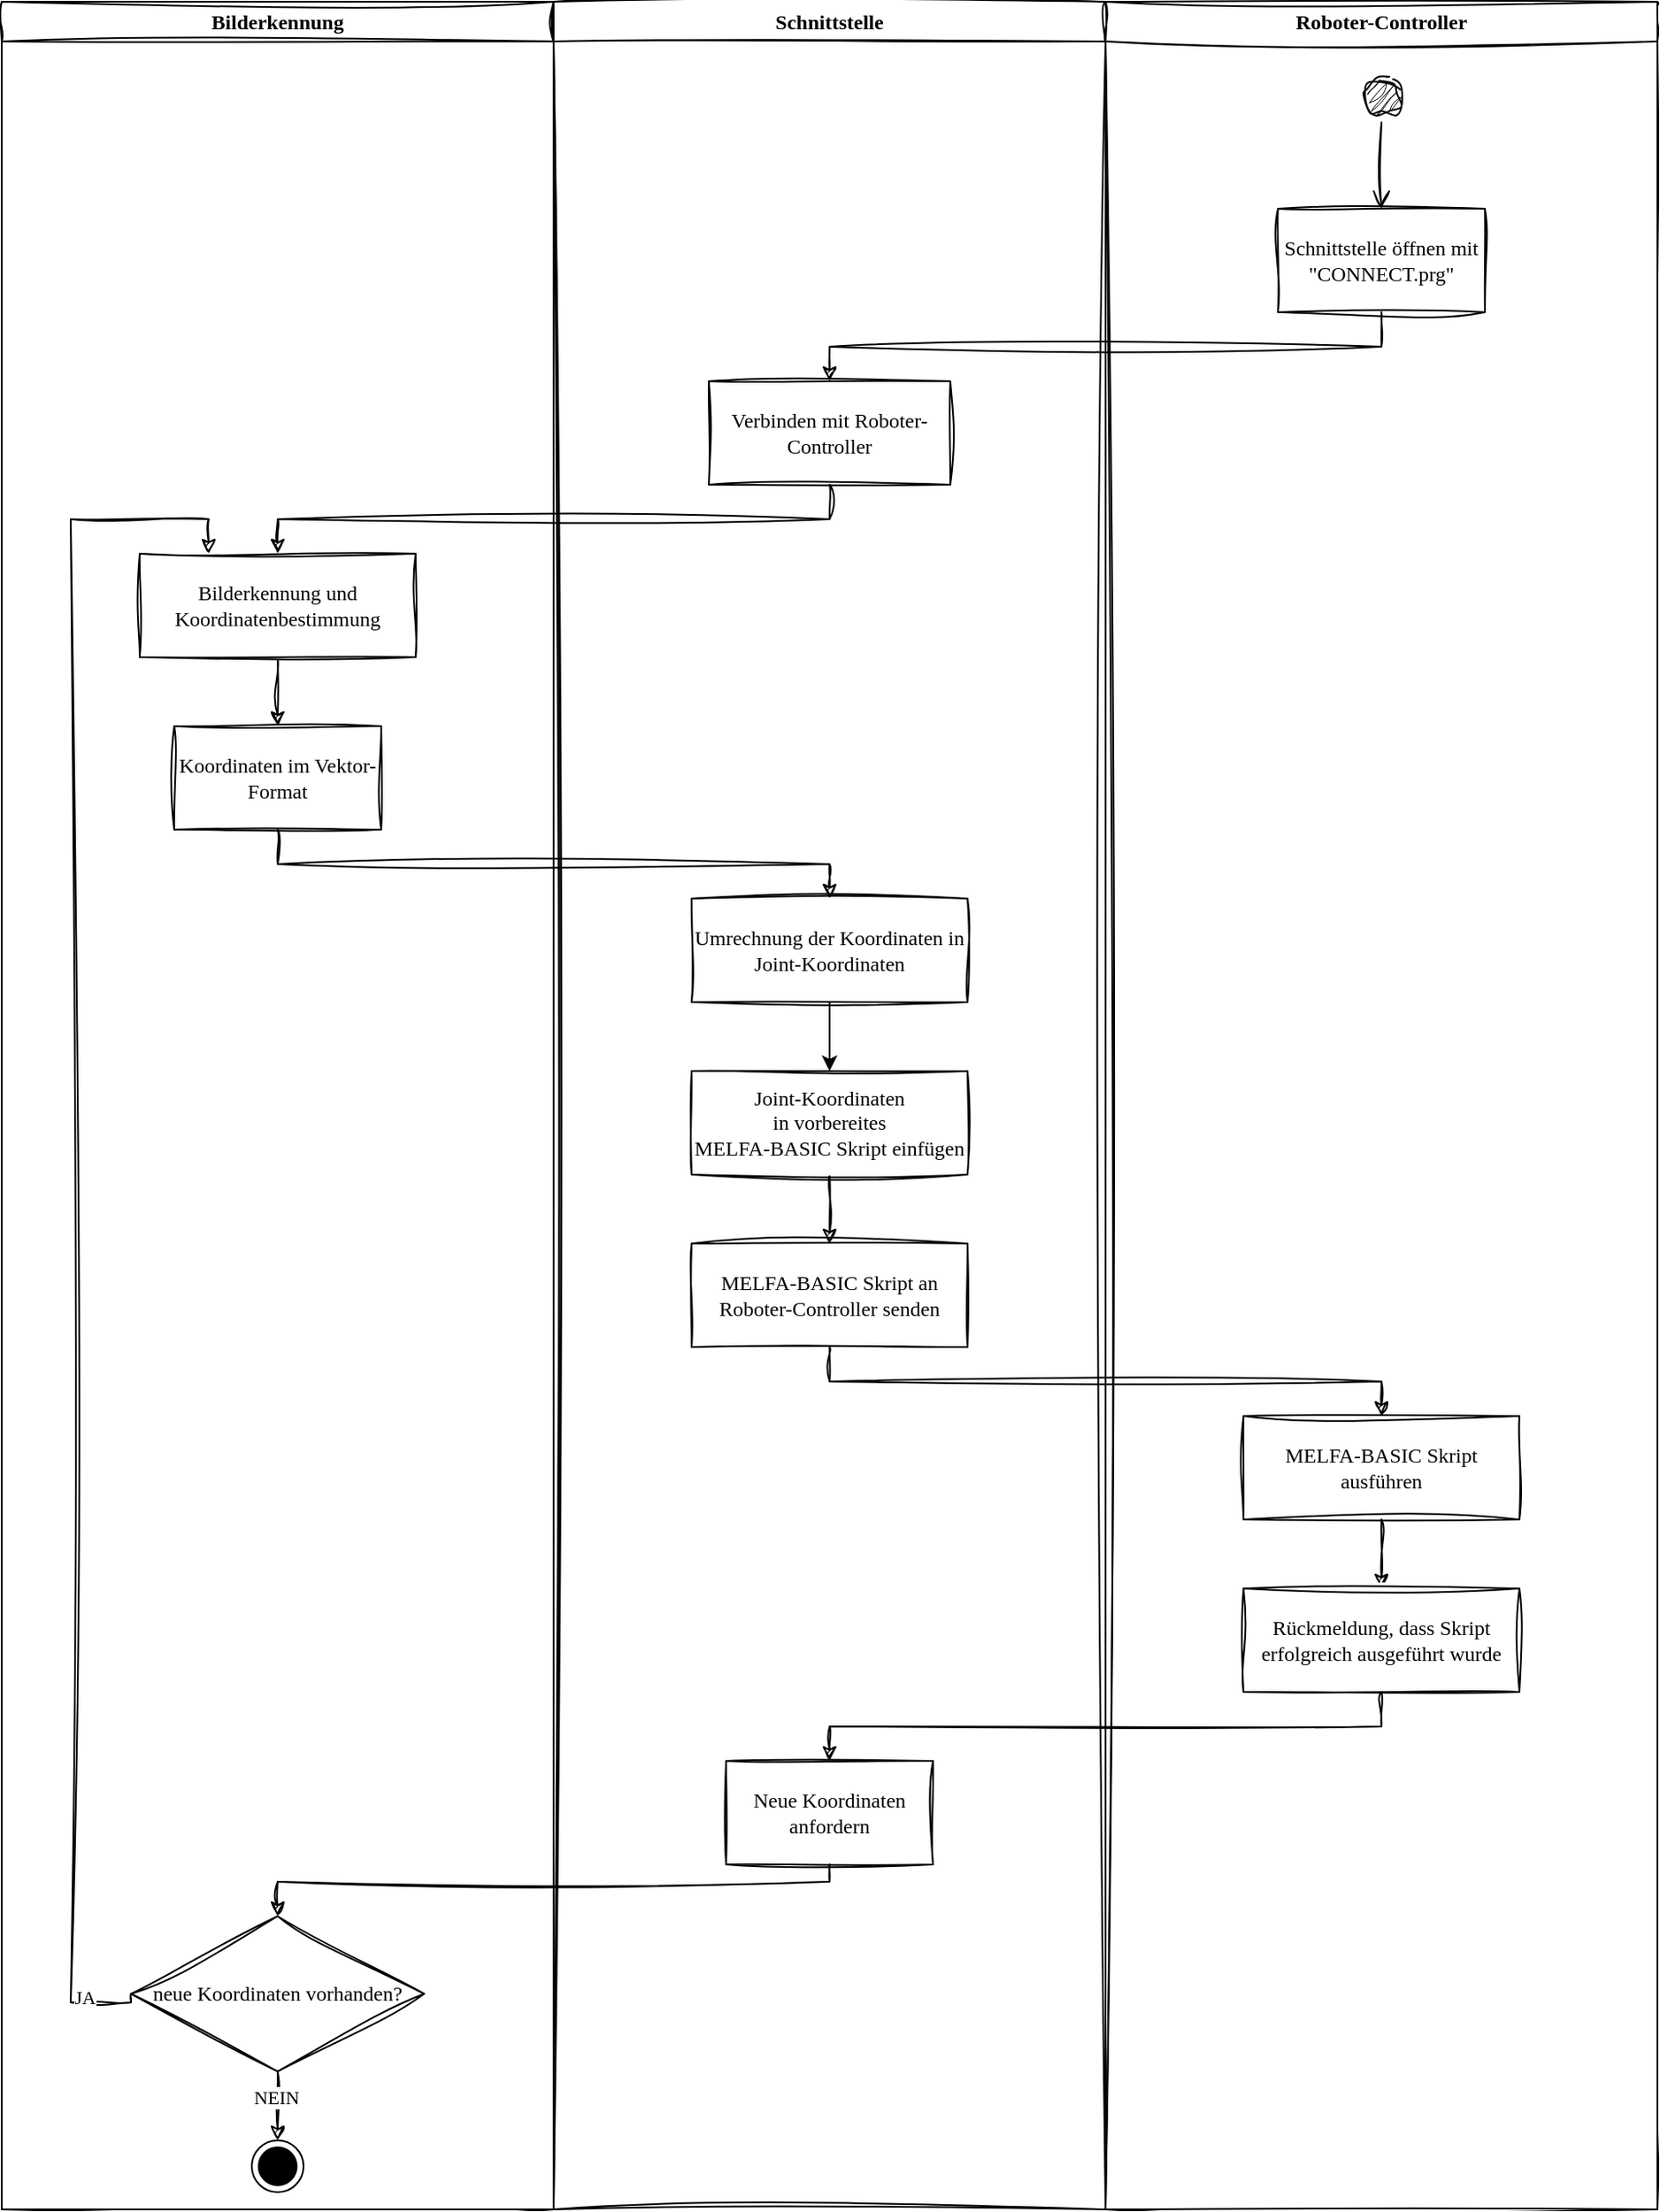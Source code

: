 <mxfile version="26.0.4">
  <diagram name="Page-1" id="mFp3fqJK2pyj7725vfZo">
    <mxGraphModel dx="1434" dy="884" grid="1" gridSize="10" guides="1" tooltips="1" connect="1" arrows="1" fold="1" page="1" pageScale="1" pageWidth="1100" pageHeight="850" math="0" shadow="0">
      <root>
        <mxCell id="0" />
        <mxCell id="1" parent="0" />
        <mxCell id="-YbNEXR8CqB4Sgd9t8pY-2" value="Bilderkennung" style="swimlane;whiteSpace=wrap;html=1;sketch=1;curveFitting=1;jiggle=2;fontFamily=Lucida Console;" parent="1" vertex="1">
          <mxGeometry x="40" y="40" width="320" height="1280" as="geometry" />
        </mxCell>
        <mxCell id="-YbNEXR8CqB4Sgd9t8pY-9" style="edgeStyle=orthogonalEdgeStyle;rounded=0;orthogonalLoop=1;jettySize=auto;html=1;entryX=0.5;entryY=0;entryDx=0;entryDy=0;sketch=1;curveFitting=1;jiggle=2;" parent="-YbNEXR8CqB4Sgd9t8pY-2" source="-YbNEXR8CqB4Sgd9t8pY-1" target="-YbNEXR8CqB4Sgd9t8pY-5" edge="1">
          <mxGeometry relative="1" as="geometry" />
        </mxCell>
        <mxCell id="-YbNEXR8CqB4Sgd9t8pY-1" value="Bilderkennung und Koordinatenbestimmung" style="rounded=0;whiteSpace=wrap;html=1;sketch=1;curveFitting=1;jiggle=2;fontFamily=Lucida Console;" parent="-YbNEXR8CqB4Sgd9t8pY-2" vertex="1">
          <mxGeometry x="80" y="320" width="160" height="60" as="geometry" />
        </mxCell>
        <mxCell id="-YbNEXR8CqB4Sgd9t8pY-5" value="Koordinaten im Vektor-Format" style="rounded=0;whiteSpace=wrap;html=1;sketch=1;curveFitting=1;jiggle=2;fontFamily=Lucida Console;" parent="-YbNEXR8CqB4Sgd9t8pY-2" vertex="1">
          <mxGeometry x="100" y="420" width="120" height="60" as="geometry" />
        </mxCell>
        <mxCell id="-YbNEXR8CqB4Sgd9t8pY-27" style="edgeStyle=orthogonalEdgeStyle;rounded=0;orthogonalLoop=1;jettySize=auto;html=1;exitX=0;exitY=0.5;exitDx=0;exitDy=0;entryX=0.25;entryY=0;entryDx=0;entryDy=0;sketch=1;curveFitting=1;jiggle=2;" parent="-YbNEXR8CqB4Sgd9t8pY-2" source="-YbNEXR8CqB4Sgd9t8pY-26" target="-YbNEXR8CqB4Sgd9t8pY-1" edge="1">
          <mxGeometry relative="1" as="geometry">
            <Array as="points">
              <mxPoint x="40" y="1160" />
              <mxPoint x="40" y="300" />
              <mxPoint x="120" y="300" />
            </Array>
          </mxGeometry>
        </mxCell>
        <mxCell id="-YbNEXR8CqB4Sgd9t8pY-31" value="JA" style="edgeLabel;html=1;align=center;verticalAlign=middle;resizable=0;points=[];fontFamily=Lucida Console;" parent="-YbNEXR8CqB4Sgd9t8pY-27" vertex="1" connectable="0">
          <mxGeometry x="-0.935" y="-3" relative="1" as="geometry">
            <mxPoint as="offset" />
          </mxGeometry>
        </mxCell>
        <mxCell id="-YbNEXR8CqB4Sgd9t8pY-32" value="" style="edgeStyle=orthogonalEdgeStyle;rounded=0;orthogonalLoop=1;jettySize=auto;html=1;sketch=1;curveFitting=1;jiggle=2;" parent="-YbNEXR8CqB4Sgd9t8pY-2" source="-YbNEXR8CqB4Sgd9t8pY-26" target="-YbNEXR8CqB4Sgd9t8pY-8" edge="1">
          <mxGeometry relative="1" as="geometry" />
        </mxCell>
        <mxCell id="-YbNEXR8CqB4Sgd9t8pY-33" value="NEIN" style="edgeLabel;html=1;align=center;verticalAlign=middle;resizable=0;points=[];fontFamily=Lucida Console;" parent="-YbNEXR8CqB4Sgd9t8pY-32" vertex="1" connectable="0">
          <mxGeometry x="-0.25" y="-1" relative="1" as="geometry">
            <mxPoint as="offset" />
          </mxGeometry>
        </mxCell>
        <mxCell id="-YbNEXR8CqB4Sgd9t8pY-26" value="neue Koordinaten vorhanden?" style="rhombus;whiteSpace=wrap;html=1;sketch=1;curveFitting=1;jiggle=2;fontFamily=Lucida Console;" parent="-YbNEXR8CqB4Sgd9t8pY-2" vertex="1">
          <mxGeometry x="75" y="1110" width="170" height="90" as="geometry" />
        </mxCell>
        <mxCell id="-YbNEXR8CqB4Sgd9t8pY-8" value="" style="ellipse;html=1;shape=endState;fillColor=#000000;strokeColor=#000000;" parent="-YbNEXR8CqB4Sgd9t8pY-2" vertex="1">
          <mxGeometry x="145" y="1240" width="30" height="30" as="geometry" />
        </mxCell>
        <mxCell id="-YbNEXR8CqB4Sgd9t8pY-3" value="Schnittstelle" style="swimlane;whiteSpace=wrap;html=1;sketch=1;curveFitting=1;jiggle=2;fontFamily=Lucida Console;" parent="1" vertex="1">
          <mxGeometry x="360" y="40" width="320" height="1280" as="geometry" />
        </mxCell>
        <mxCell id="-YbNEXR8CqB4Sgd9t8pY-22" value="" style="edgeStyle=orthogonalEdgeStyle;rounded=0;orthogonalLoop=1;jettySize=auto;html=1;" parent="-YbNEXR8CqB4Sgd9t8pY-3" source="-YbNEXR8CqB4Sgd9t8pY-10" target="-YbNEXR8CqB4Sgd9t8pY-11" edge="1">
          <mxGeometry relative="1" as="geometry" />
        </mxCell>
        <mxCell id="-YbNEXR8CqB4Sgd9t8pY-10" value="Umrechnung der Koordinaten in &lt;br&gt;Joint-Koordinaten" style="html=1;whiteSpace=wrap;sketch=1;curveFitting=1;jiggle=2;fontFamily=Lucida Console;" parent="-YbNEXR8CqB4Sgd9t8pY-3" vertex="1">
          <mxGeometry x="80" y="520" width="160" height="60" as="geometry" />
        </mxCell>
        <mxCell id="-YbNEXR8CqB4Sgd9t8pY-23" value="" style="edgeStyle=orthogonalEdgeStyle;rounded=0;orthogonalLoop=1;jettySize=auto;html=1;sketch=1;curveFitting=1;jiggle=2;" parent="-YbNEXR8CqB4Sgd9t8pY-3" source="-YbNEXR8CqB4Sgd9t8pY-11" target="-YbNEXR8CqB4Sgd9t8pY-15" edge="1">
          <mxGeometry relative="1" as="geometry" />
        </mxCell>
        <mxCell id="-YbNEXR8CqB4Sgd9t8pY-11" value="Joint-Koordinaten &lt;br&gt;in vorbereites&lt;div&gt;MELFA-BASIC Skript einfügen&lt;/div&gt;" style="rounded=0;whiteSpace=wrap;html=1;sketch=1;curveFitting=1;jiggle=2;fontFamily=Lucida Console;" parent="-YbNEXR8CqB4Sgd9t8pY-3" vertex="1">
          <mxGeometry x="80" y="620" width="160" height="60" as="geometry" />
        </mxCell>
        <mxCell id="-YbNEXR8CqB4Sgd9t8pY-13" value="Verbinden mit Roboter-Controller" style="rounded=0;whiteSpace=wrap;html=1;sketch=1;curveFitting=1;jiggle=2;fontFamily=Lucida Console;" parent="-YbNEXR8CqB4Sgd9t8pY-3" vertex="1">
          <mxGeometry x="90" y="220" width="140" height="60" as="geometry" />
        </mxCell>
        <mxCell id="-YbNEXR8CqB4Sgd9t8pY-15" value="MELFA-BASIC Skript an Roboter-Controller senden" style="rounded=0;whiteSpace=wrap;html=1;sketch=1;curveFitting=1;jiggle=2;fontFamily=Lucida Console;" parent="-YbNEXR8CqB4Sgd9t8pY-3" vertex="1">
          <mxGeometry x="80" y="720" width="160" height="60" as="geometry" />
        </mxCell>
        <mxCell id="-YbNEXR8CqB4Sgd9t8pY-18" value="Neue Koordinaten anfordern" style="rounded=0;whiteSpace=wrap;html=1;sketch=1;curveFitting=1;jiggle=2;fontFamily=Lucida Console;" parent="-YbNEXR8CqB4Sgd9t8pY-3" vertex="1">
          <mxGeometry x="100" y="1020" width="120" height="60" as="geometry" />
        </mxCell>
        <mxCell id="-YbNEXR8CqB4Sgd9t8pY-4" value="Roboter-Controller" style="swimlane;whiteSpace=wrap;html=1;sketch=1;curveFitting=1;jiggle=2;fontFamily=Lucida Console;" parent="1" vertex="1">
          <mxGeometry x="680" y="40" width="320" height="1280" as="geometry" />
        </mxCell>
        <mxCell id="-YbNEXR8CqB4Sgd9t8pY-12" value="Schnittstelle öffnen mit &quot;CONNECT.prg&quot;" style="rounded=0;whiteSpace=wrap;html=1;sketch=1;curveFitting=1;jiggle=2;fontFamily=Lucida Console;" parent="-YbNEXR8CqB4Sgd9t8pY-4" vertex="1">
          <mxGeometry x="100" y="120" width="120" height="60" as="geometry" />
        </mxCell>
        <mxCell id="-YbNEXR8CqB4Sgd9t8pY-6" value="" style="ellipse;html=1;shape=startState;fillColor=#000000;strokeColor=#000000;sketch=1;curveFitting=1;jiggle=2;" parent="-YbNEXR8CqB4Sgd9t8pY-4" vertex="1">
          <mxGeometry x="145" y="40" width="30" height="30" as="geometry" />
        </mxCell>
        <mxCell id="-YbNEXR8CqB4Sgd9t8pY-7" value="" style="edgeStyle=orthogonalEdgeStyle;html=1;verticalAlign=bottom;endArrow=open;endSize=8;strokeColor=#000000;rounded=0;entryX=0.5;entryY=0;entryDx=0;entryDy=0;sketch=1;curveFitting=1;jiggle=2;" parent="-YbNEXR8CqB4Sgd9t8pY-4" source="-YbNEXR8CqB4Sgd9t8pY-6" target="-YbNEXR8CqB4Sgd9t8pY-12" edge="1">
          <mxGeometry relative="1" as="geometry">
            <mxPoint x="-375" y="120" as="targetPoint" />
          </mxGeometry>
        </mxCell>
        <mxCell id="-YbNEXR8CqB4Sgd9t8pY-24" value="" style="edgeStyle=orthogonalEdgeStyle;rounded=0;orthogonalLoop=1;jettySize=auto;html=1;sketch=1;curveFitting=1;jiggle=2;" parent="-YbNEXR8CqB4Sgd9t8pY-4" source="-YbNEXR8CqB4Sgd9t8pY-16" target="-YbNEXR8CqB4Sgd9t8pY-17" edge="1">
          <mxGeometry relative="1" as="geometry" />
        </mxCell>
        <mxCell id="-YbNEXR8CqB4Sgd9t8pY-16" value="MELFA-BASIC Skript ausführen" style="rounded=0;whiteSpace=wrap;html=1;sketch=1;curveFitting=1;jiggle=2;fontFamily=Lucida Console;" parent="-YbNEXR8CqB4Sgd9t8pY-4" vertex="1">
          <mxGeometry x="80" y="820" width="160" height="60" as="geometry" />
        </mxCell>
        <mxCell id="-YbNEXR8CqB4Sgd9t8pY-17" value="Rückmeldung, dass Skript erfolgreich ausgeführt wurde" style="rounded=0;whiteSpace=wrap;html=1;sketch=1;curveFitting=1;jiggle=2;fontFamily=Lucida Console;" parent="-YbNEXR8CqB4Sgd9t8pY-4" vertex="1">
          <mxGeometry x="80" y="920" width="160" height="60" as="geometry" />
        </mxCell>
        <mxCell id="-YbNEXR8CqB4Sgd9t8pY-20" style="edgeStyle=orthogonalEdgeStyle;rounded=0;orthogonalLoop=1;jettySize=auto;html=1;exitX=0.5;exitY=1;exitDx=0;exitDy=0;entryX=0.5;entryY=0;entryDx=0;entryDy=0;sketch=1;curveFitting=1;jiggle=2;" parent="1" source="-YbNEXR8CqB4Sgd9t8pY-17" target="-YbNEXR8CqB4Sgd9t8pY-18" edge="1">
          <mxGeometry relative="1" as="geometry" />
        </mxCell>
        <mxCell id="-YbNEXR8CqB4Sgd9t8pY-21" style="edgeStyle=orthogonalEdgeStyle;rounded=0;orthogonalLoop=1;jettySize=auto;html=1;exitX=0.5;exitY=1;exitDx=0;exitDy=0;entryX=0.5;entryY=0;entryDx=0;entryDy=0;sketch=1;curveFitting=1;jiggle=2;" parent="1" source="-YbNEXR8CqB4Sgd9t8pY-15" target="-YbNEXR8CqB4Sgd9t8pY-16" edge="1">
          <mxGeometry relative="1" as="geometry" />
        </mxCell>
        <mxCell id="-YbNEXR8CqB4Sgd9t8pY-25" style="edgeStyle=orthogonalEdgeStyle;rounded=0;orthogonalLoop=1;jettySize=auto;html=1;exitX=0.5;exitY=1;exitDx=0;exitDy=0;entryX=0.5;entryY=0;entryDx=0;entryDy=0;sketch=1;curveFitting=1;jiggle=2;" parent="1" source="-YbNEXR8CqB4Sgd9t8pY-5" target="-YbNEXR8CqB4Sgd9t8pY-10" edge="1">
          <mxGeometry relative="1" as="geometry" />
        </mxCell>
        <mxCell id="-YbNEXR8CqB4Sgd9t8pY-28" style="edgeStyle=orthogonalEdgeStyle;rounded=0;orthogonalLoop=1;jettySize=auto;html=1;exitX=0.5;exitY=1;exitDx=0;exitDy=0;entryX=0.5;entryY=0;entryDx=0;entryDy=0;sketch=1;curveFitting=1;jiggle=2;" parent="1" source="-YbNEXR8CqB4Sgd9t8pY-13" target="-YbNEXR8CqB4Sgd9t8pY-1" edge="1">
          <mxGeometry relative="1" as="geometry" />
        </mxCell>
        <mxCell id="-YbNEXR8CqB4Sgd9t8pY-29" style="edgeStyle=orthogonalEdgeStyle;rounded=0;orthogonalLoop=1;jettySize=auto;html=1;exitX=0.5;exitY=1;exitDx=0;exitDy=0;entryX=0.5;entryY=0;entryDx=0;entryDy=0;sketch=1;curveFitting=1;jiggle=2;" parent="1" source="-YbNEXR8CqB4Sgd9t8pY-12" target="-YbNEXR8CqB4Sgd9t8pY-13" edge="1">
          <mxGeometry relative="1" as="geometry" />
        </mxCell>
        <mxCell id="-YbNEXR8CqB4Sgd9t8pY-30" style="edgeStyle=orthogonalEdgeStyle;rounded=0;orthogonalLoop=1;jettySize=auto;html=1;exitX=0.5;exitY=1;exitDx=0;exitDy=0;entryX=0.5;entryY=0;entryDx=0;entryDy=0;sketch=1;curveFitting=1;jiggle=2;" parent="1" source="-YbNEXR8CqB4Sgd9t8pY-18" target="-YbNEXR8CqB4Sgd9t8pY-26" edge="1">
          <mxGeometry relative="1" as="geometry">
            <Array as="points">
              <mxPoint x="520" y="1130" />
              <mxPoint x="200" y="1130" />
            </Array>
          </mxGeometry>
        </mxCell>
      </root>
    </mxGraphModel>
  </diagram>
</mxfile>
